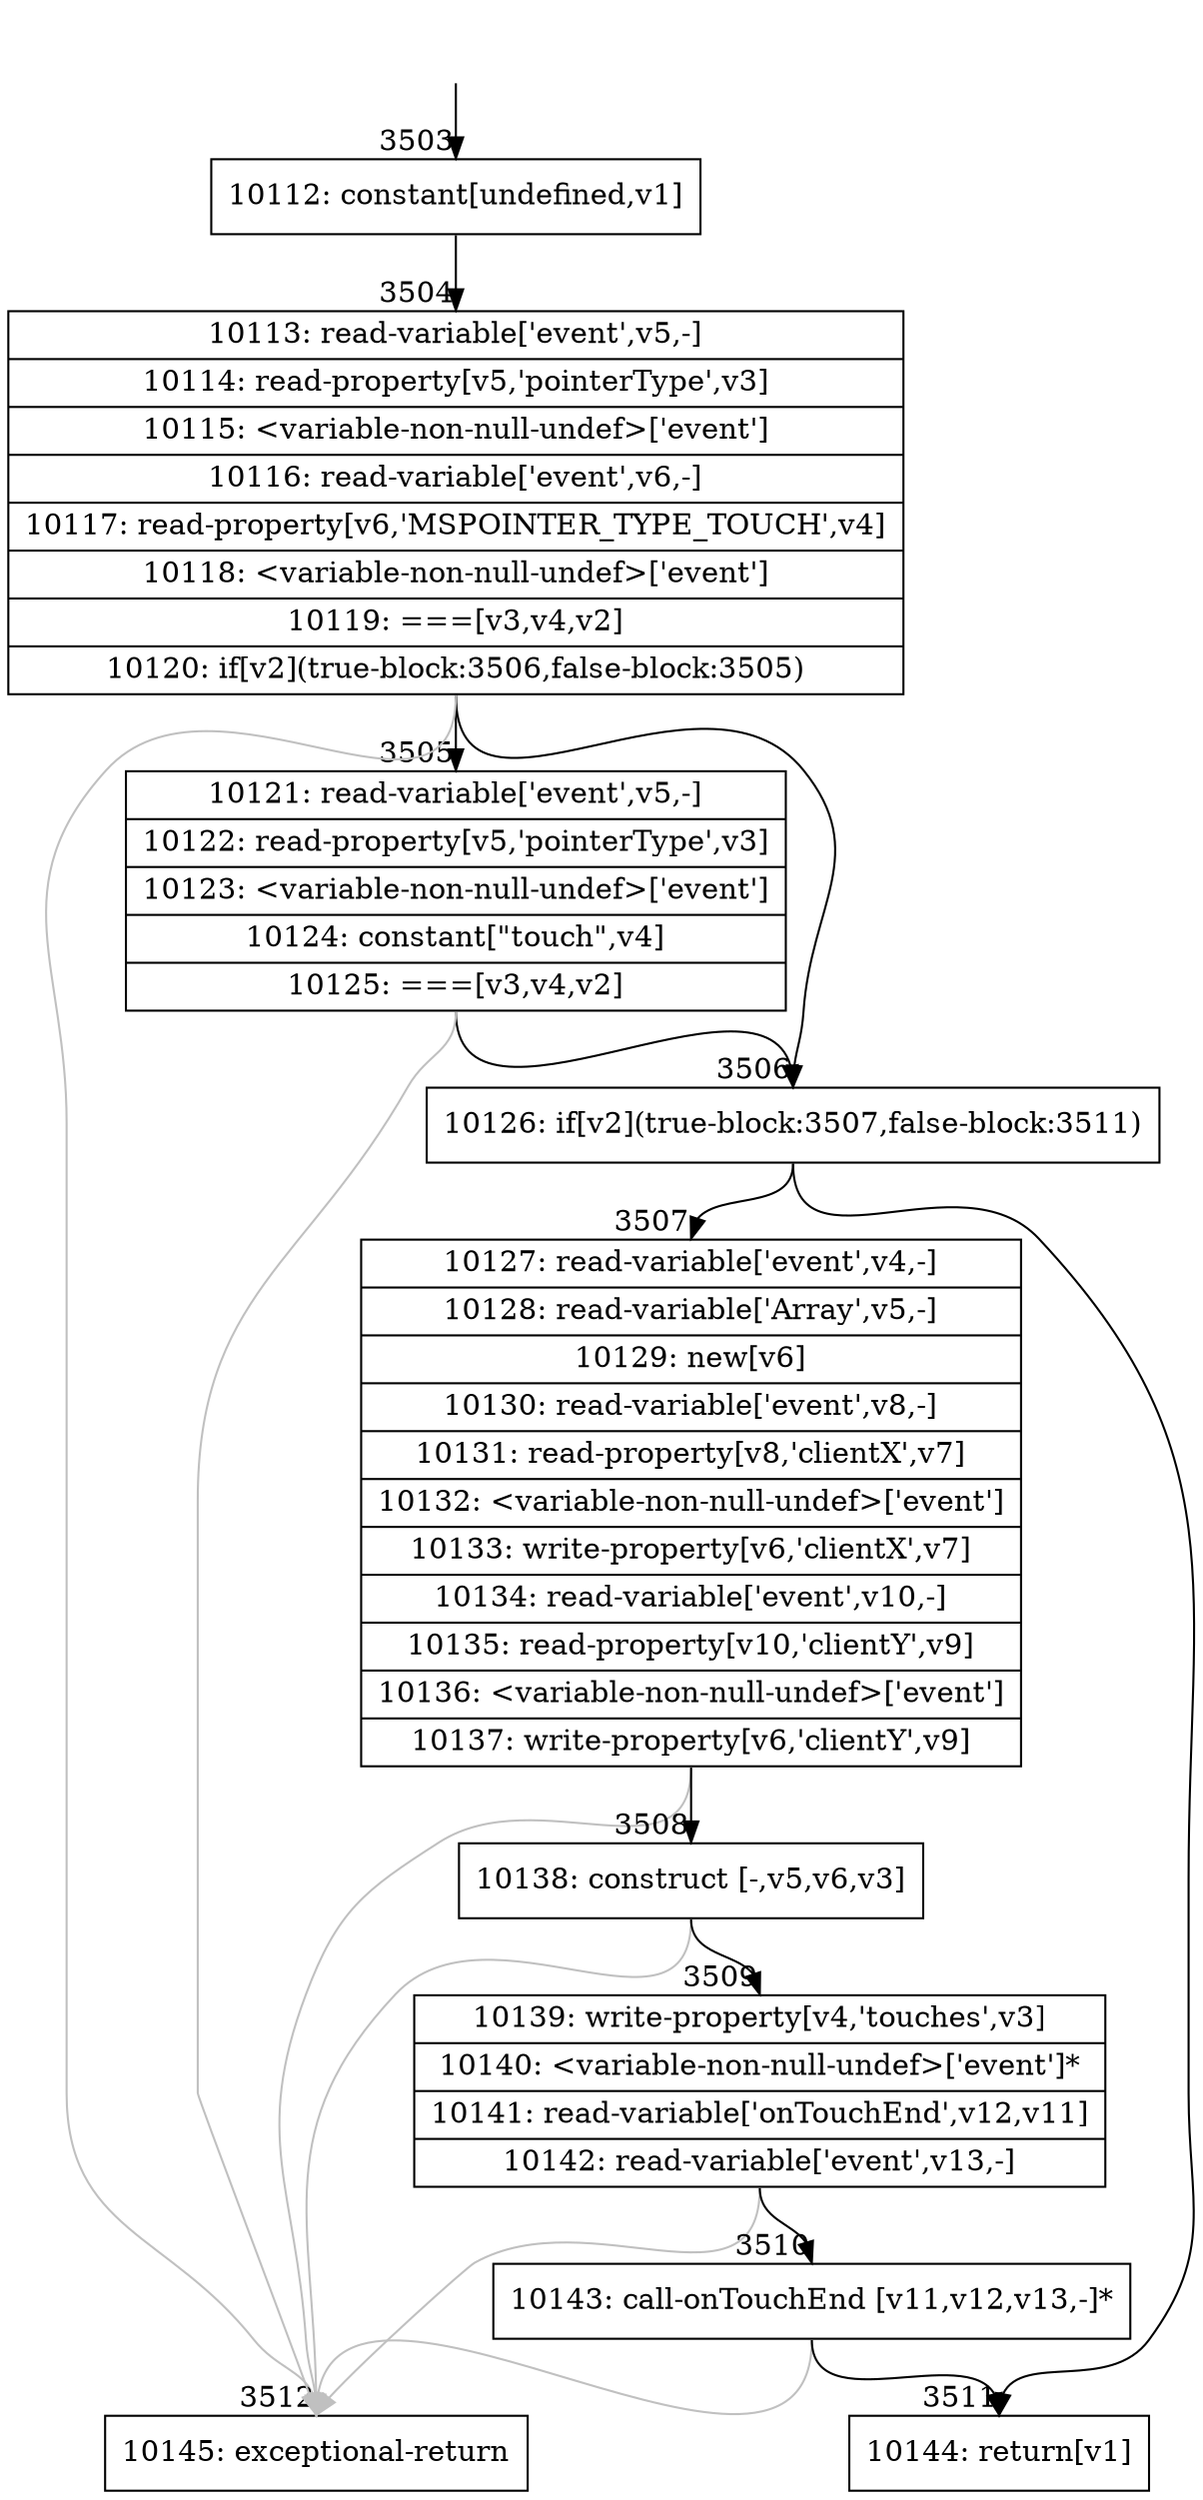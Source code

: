 digraph {
rankdir="TD"
BB_entry201[shape=none,label=""];
BB_entry201 -> BB3503 [tailport=s, headport=n, headlabel="    3503"]
BB3503 [shape=record label="{10112: constant[undefined,v1]}" ] 
BB3503 -> BB3504 [tailport=s, headport=n, headlabel="      3504"]
BB3504 [shape=record label="{10113: read-variable['event',v5,-]|10114: read-property[v5,'pointerType',v3]|10115: \<variable-non-null-undef\>['event']|10116: read-variable['event',v6,-]|10117: read-property[v6,'MSPOINTER_TYPE_TOUCH',v4]|10118: \<variable-non-null-undef\>['event']|10119: ===[v3,v4,v2]|10120: if[v2](true-block:3506,false-block:3505)}" ] 
BB3504 -> BB3506 [tailport=s, headport=n, headlabel="      3506"]
BB3504 -> BB3505 [tailport=s, headport=n, headlabel="      3505"]
BB3504 -> BB3512 [tailport=s, headport=n, color=gray, headlabel="      3512"]
BB3505 [shape=record label="{10121: read-variable['event',v5,-]|10122: read-property[v5,'pointerType',v3]|10123: \<variable-non-null-undef\>['event']|10124: constant[\"touch\",v4]|10125: ===[v3,v4,v2]}" ] 
BB3505 -> BB3506 [tailport=s, headport=n]
BB3505 -> BB3512 [tailport=s, headport=n, color=gray]
BB3506 [shape=record label="{10126: if[v2](true-block:3507,false-block:3511)}" ] 
BB3506 -> BB3507 [tailport=s, headport=n, headlabel="      3507"]
BB3506 -> BB3511 [tailport=s, headport=n, headlabel="      3511"]
BB3507 [shape=record label="{10127: read-variable['event',v4,-]|10128: read-variable['Array',v5,-]|10129: new[v6]|10130: read-variable['event',v8,-]|10131: read-property[v8,'clientX',v7]|10132: \<variable-non-null-undef\>['event']|10133: write-property[v6,'clientX',v7]|10134: read-variable['event',v10,-]|10135: read-property[v10,'clientY',v9]|10136: \<variable-non-null-undef\>['event']|10137: write-property[v6,'clientY',v9]}" ] 
BB3507 -> BB3508 [tailport=s, headport=n, headlabel="      3508"]
BB3507 -> BB3512 [tailport=s, headport=n, color=gray]
BB3508 [shape=record label="{10138: construct [-,v5,v6,v3]}" ] 
BB3508 -> BB3509 [tailport=s, headport=n, headlabel="      3509"]
BB3508 -> BB3512 [tailport=s, headport=n, color=gray]
BB3509 [shape=record label="{10139: write-property[v4,'touches',v3]|10140: \<variable-non-null-undef\>['event']*|10141: read-variable['onTouchEnd',v12,v11]|10142: read-variable['event',v13,-]}" ] 
BB3509 -> BB3510 [tailport=s, headport=n, headlabel="      3510"]
BB3509 -> BB3512 [tailport=s, headport=n, color=gray]
BB3510 [shape=record label="{10143: call-onTouchEnd [v11,v12,v13,-]*}" ] 
BB3510 -> BB3511 [tailport=s, headport=n]
BB3510 -> BB3512 [tailport=s, headport=n, color=gray]
BB3511 [shape=record label="{10144: return[v1]}" ] 
BB3512 [shape=record label="{10145: exceptional-return}" ] 
//#$~ 4014
}
